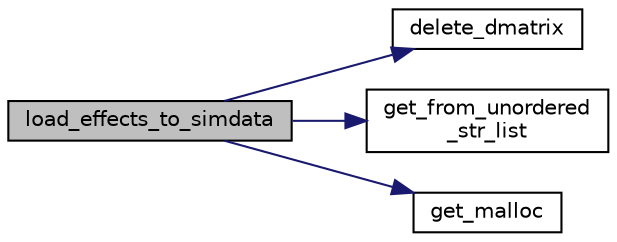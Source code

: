 digraph "load_effects_to_simdata"
{
 // LATEX_PDF_SIZE
  edge [fontname="Helvetica",fontsize="10",labelfontname="Helvetica",labelfontsize="10"];
  node [fontname="Helvetica",fontsize="10",shape=record];
  rankdir="LR";
  Node1 [label="load_effects_to_simdata",height=0.2,width=0.4,color="black", fillcolor="grey75", style="filled", fontcolor="black",tooltip="Populates a SimData combination with effect values."];
  Node1 -> Node2 [color="midnightblue",fontsize="10",style="solid",fontname="Helvetica"];
  Node2 [label="delete_dmatrix",height=0.2,width=0.4,color="black", fillcolor="white", style="filled",URL="$group__deletors.html#gaaf6542d59034f88f9e1ec48e5f053c4a",tooltip="Deletes a DecimalMatrix and frees its memory."];
  Node1 -> Node3 [color="midnightblue",fontsize="10",style="solid",fontname="Helvetica"];
  Node3 [label="get_from_unordered\l_str_list",height=0.2,width=0.4,color="black", fillcolor="white", style="filled",URL="$group__supporters.html#gaed2ae969c3ce4ed1466a885dcc559472",tooltip="Returns the first located index in an array of strings where the string is the same as the string tar..."];
  Node1 -> Node4 [color="midnightblue",fontsize="10",style="solid",fontname="Helvetica"];
  Node4 [label="get_malloc",height=0.2,width=0.4,color="black", fillcolor="white", style="filled",URL="$group__supporters.html#ga08d9e7703e6779d2122baa4309fca0ab",tooltip="Replace calls to malloc direct with this function, which errors and exits with status 2 if memory all..."];
}
